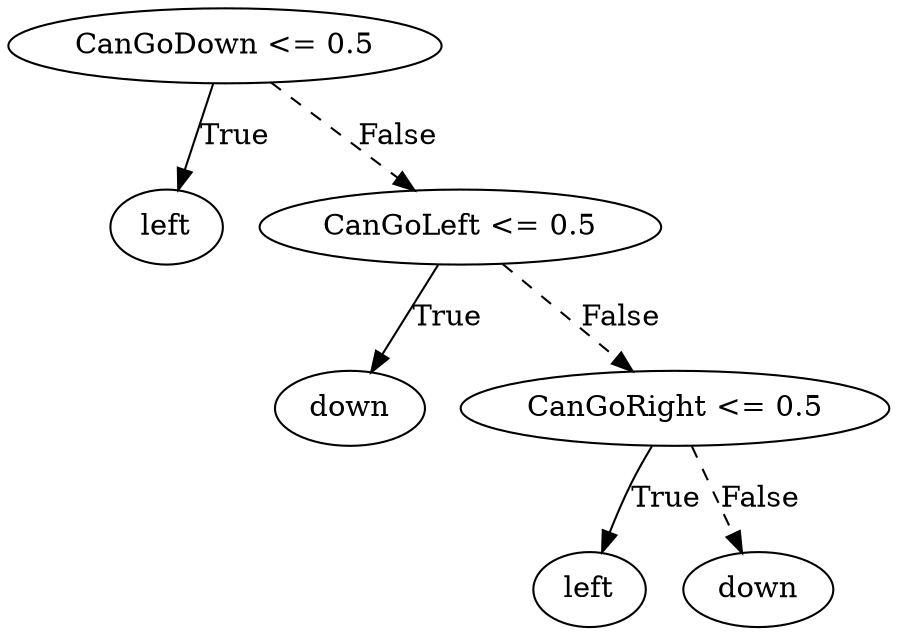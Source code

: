 digraph {
0 [label="CanGoDown <= 0.5"];
1 [label="left"];
0 -> 1 [label="True"];
2 [label="CanGoLeft <= 0.5"];
3 [label="down"];
2 -> 3 [label="True"];
4 [label="CanGoRight <= 0.5"];
5 [label="left"];
4 -> 5 [label="True"];
6 [label="down"];
4 -> 6 [style="dashed", label="False"];
2 -> 4 [style="dashed", label="False"];
0 -> 2 [style="dashed", label="False"];

}